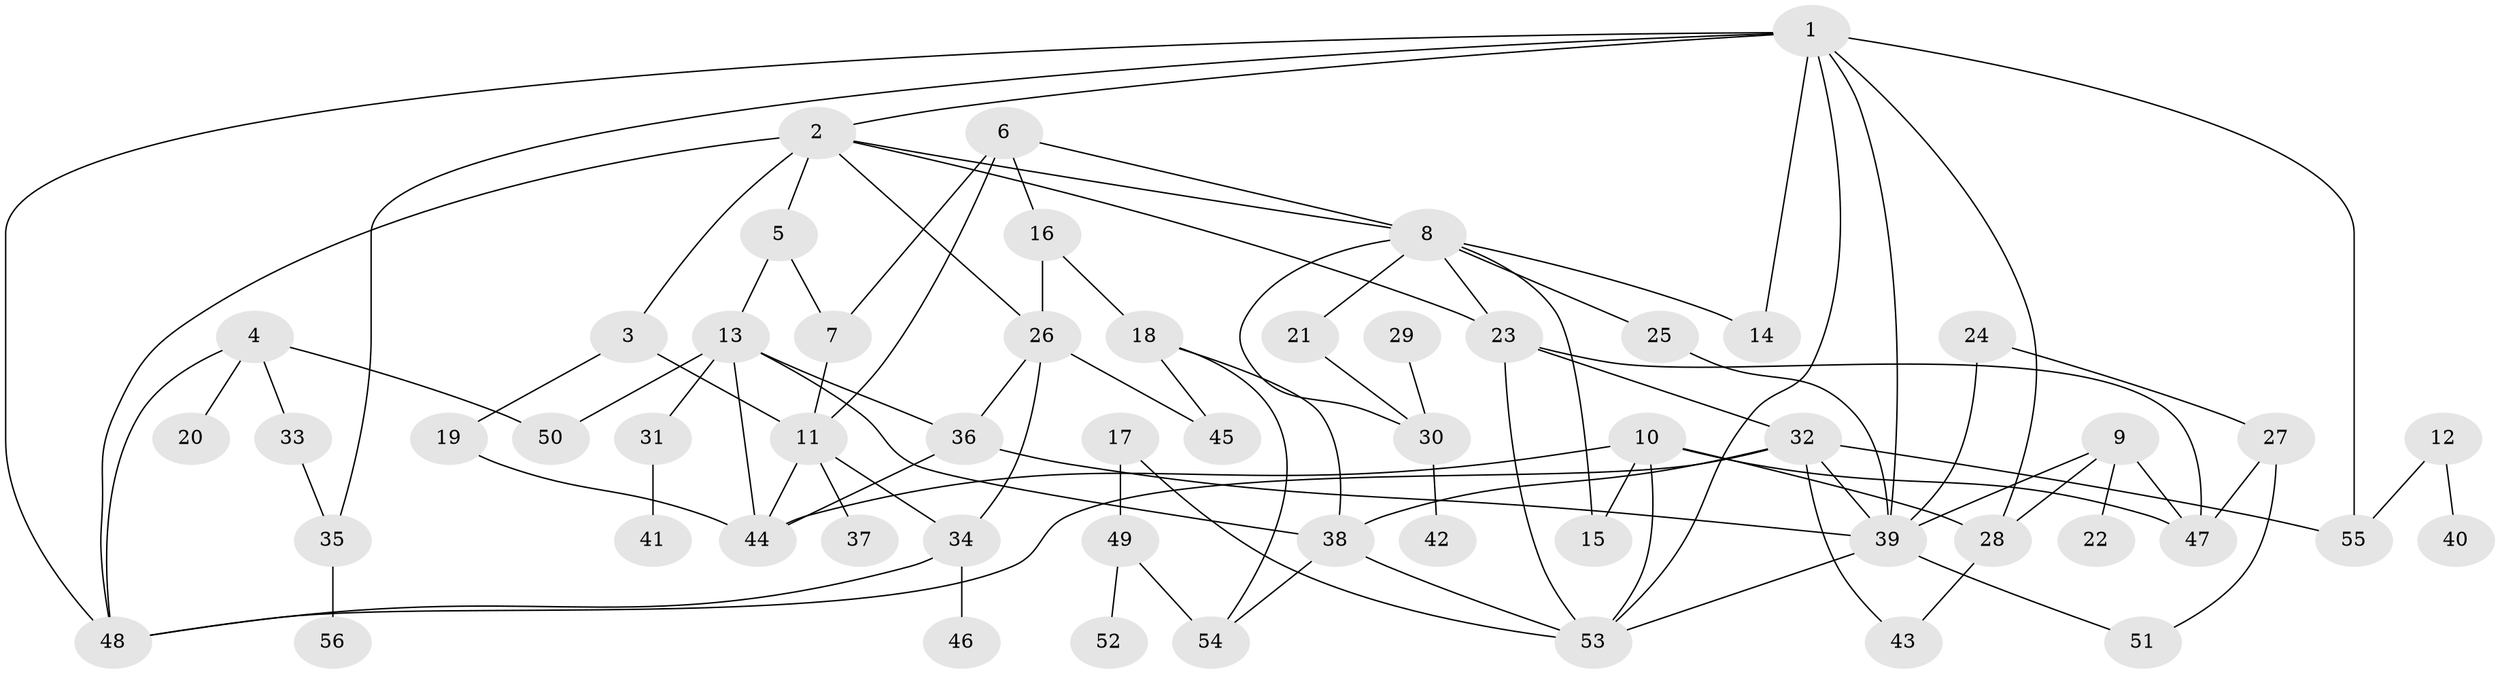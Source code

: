 // original degree distribution, {4: 0.13978494623655913, 6: 0.03225806451612903, 8: 0.021505376344086023, 3: 0.22580645161290322, 5: 0.07526881720430108, 7: 0.010752688172043012, 1: 0.23655913978494625, 9: 0.010752688172043012, 2: 0.24731182795698925}
// Generated by graph-tools (version 1.1) at 2025/36/03/04/25 23:36:11]
// undirected, 56 vertices, 93 edges
graph export_dot {
  node [color=gray90,style=filled];
  1;
  2;
  3;
  4;
  5;
  6;
  7;
  8;
  9;
  10;
  11;
  12;
  13;
  14;
  15;
  16;
  17;
  18;
  19;
  20;
  21;
  22;
  23;
  24;
  25;
  26;
  27;
  28;
  29;
  30;
  31;
  32;
  33;
  34;
  35;
  36;
  37;
  38;
  39;
  40;
  41;
  42;
  43;
  44;
  45;
  46;
  47;
  48;
  49;
  50;
  51;
  52;
  53;
  54;
  55;
  56;
  1 -- 2 [weight=1.0];
  1 -- 14 [weight=1.0];
  1 -- 28 [weight=1.0];
  1 -- 35 [weight=1.0];
  1 -- 39 [weight=1.0];
  1 -- 48 [weight=1.0];
  1 -- 53 [weight=1.0];
  1 -- 55 [weight=1.0];
  2 -- 3 [weight=1.0];
  2 -- 5 [weight=2.0];
  2 -- 8 [weight=1.0];
  2 -- 23 [weight=1.0];
  2 -- 26 [weight=1.0];
  2 -- 48 [weight=1.0];
  3 -- 11 [weight=1.0];
  3 -- 19 [weight=1.0];
  4 -- 20 [weight=1.0];
  4 -- 33 [weight=1.0];
  4 -- 48 [weight=1.0];
  4 -- 50 [weight=1.0];
  5 -- 7 [weight=2.0];
  5 -- 13 [weight=1.0];
  6 -- 7 [weight=1.0];
  6 -- 8 [weight=1.0];
  6 -- 11 [weight=1.0];
  6 -- 16 [weight=1.0];
  7 -- 11 [weight=1.0];
  8 -- 14 [weight=1.0];
  8 -- 15 [weight=1.0];
  8 -- 21 [weight=1.0];
  8 -- 23 [weight=1.0];
  8 -- 25 [weight=1.0];
  8 -- 30 [weight=1.0];
  9 -- 22 [weight=1.0];
  9 -- 28 [weight=1.0];
  9 -- 39 [weight=1.0];
  9 -- 47 [weight=1.0];
  10 -- 15 [weight=1.0];
  10 -- 28 [weight=1.0];
  10 -- 44 [weight=1.0];
  10 -- 47 [weight=1.0];
  10 -- 53 [weight=1.0];
  11 -- 34 [weight=1.0];
  11 -- 37 [weight=1.0];
  11 -- 44 [weight=2.0];
  12 -- 40 [weight=1.0];
  12 -- 55 [weight=1.0];
  13 -- 31 [weight=1.0];
  13 -- 36 [weight=1.0];
  13 -- 38 [weight=1.0];
  13 -- 44 [weight=1.0];
  13 -- 50 [weight=1.0];
  16 -- 18 [weight=1.0];
  16 -- 26 [weight=1.0];
  17 -- 49 [weight=1.0];
  17 -- 53 [weight=1.0];
  18 -- 38 [weight=1.0];
  18 -- 45 [weight=1.0];
  18 -- 54 [weight=1.0];
  19 -- 44 [weight=1.0];
  21 -- 30 [weight=1.0];
  23 -- 32 [weight=1.0];
  23 -- 47 [weight=1.0];
  23 -- 53 [weight=1.0];
  24 -- 27 [weight=1.0];
  24 -- 39 [weight=1.0];
  25 -- 39 [weight=1.0];
  26 -- 34 [weight=1.0];
  26 -- 36 [weight=1.0];
  26 -- 45 [weight=1.0];
  27 -- 47 [weight=2.0];
  27 -- 51 [weight=1.0];
  28 -- 43 [weight=1.0];
  29 -- 30 [weight=1.0];
  30 -- 42 [weight=1.0];
  31 -- 41 [weight=1.0];
  32 -- 38 [weight=1.0];
  32 -- 39 [weight=1.0];
  32 -- 43 [weight=1.0];
  32 -- 48 [weight=1.0];
  32 -- 55 [weight=1.0];
  33 -- 35 [weight=1.0];
  34 -- 46 [weight=1.0];
  34 -- 48 [weight=1.0];
  35 -- 56 [weight=1.0];
  36 -- 39 [weight=1.0];
  36 -- 44 [weight=1.0];
  38 -- 53 [weight=1.0];
  38 -- 54 [weight=1.0];
  39 -- 51 [weight=1.0];
  39 -- 53 [weight=1.0];
  49 -- 52 [weight=1.0];
  49 -- 54 [weight=1.0];
}
